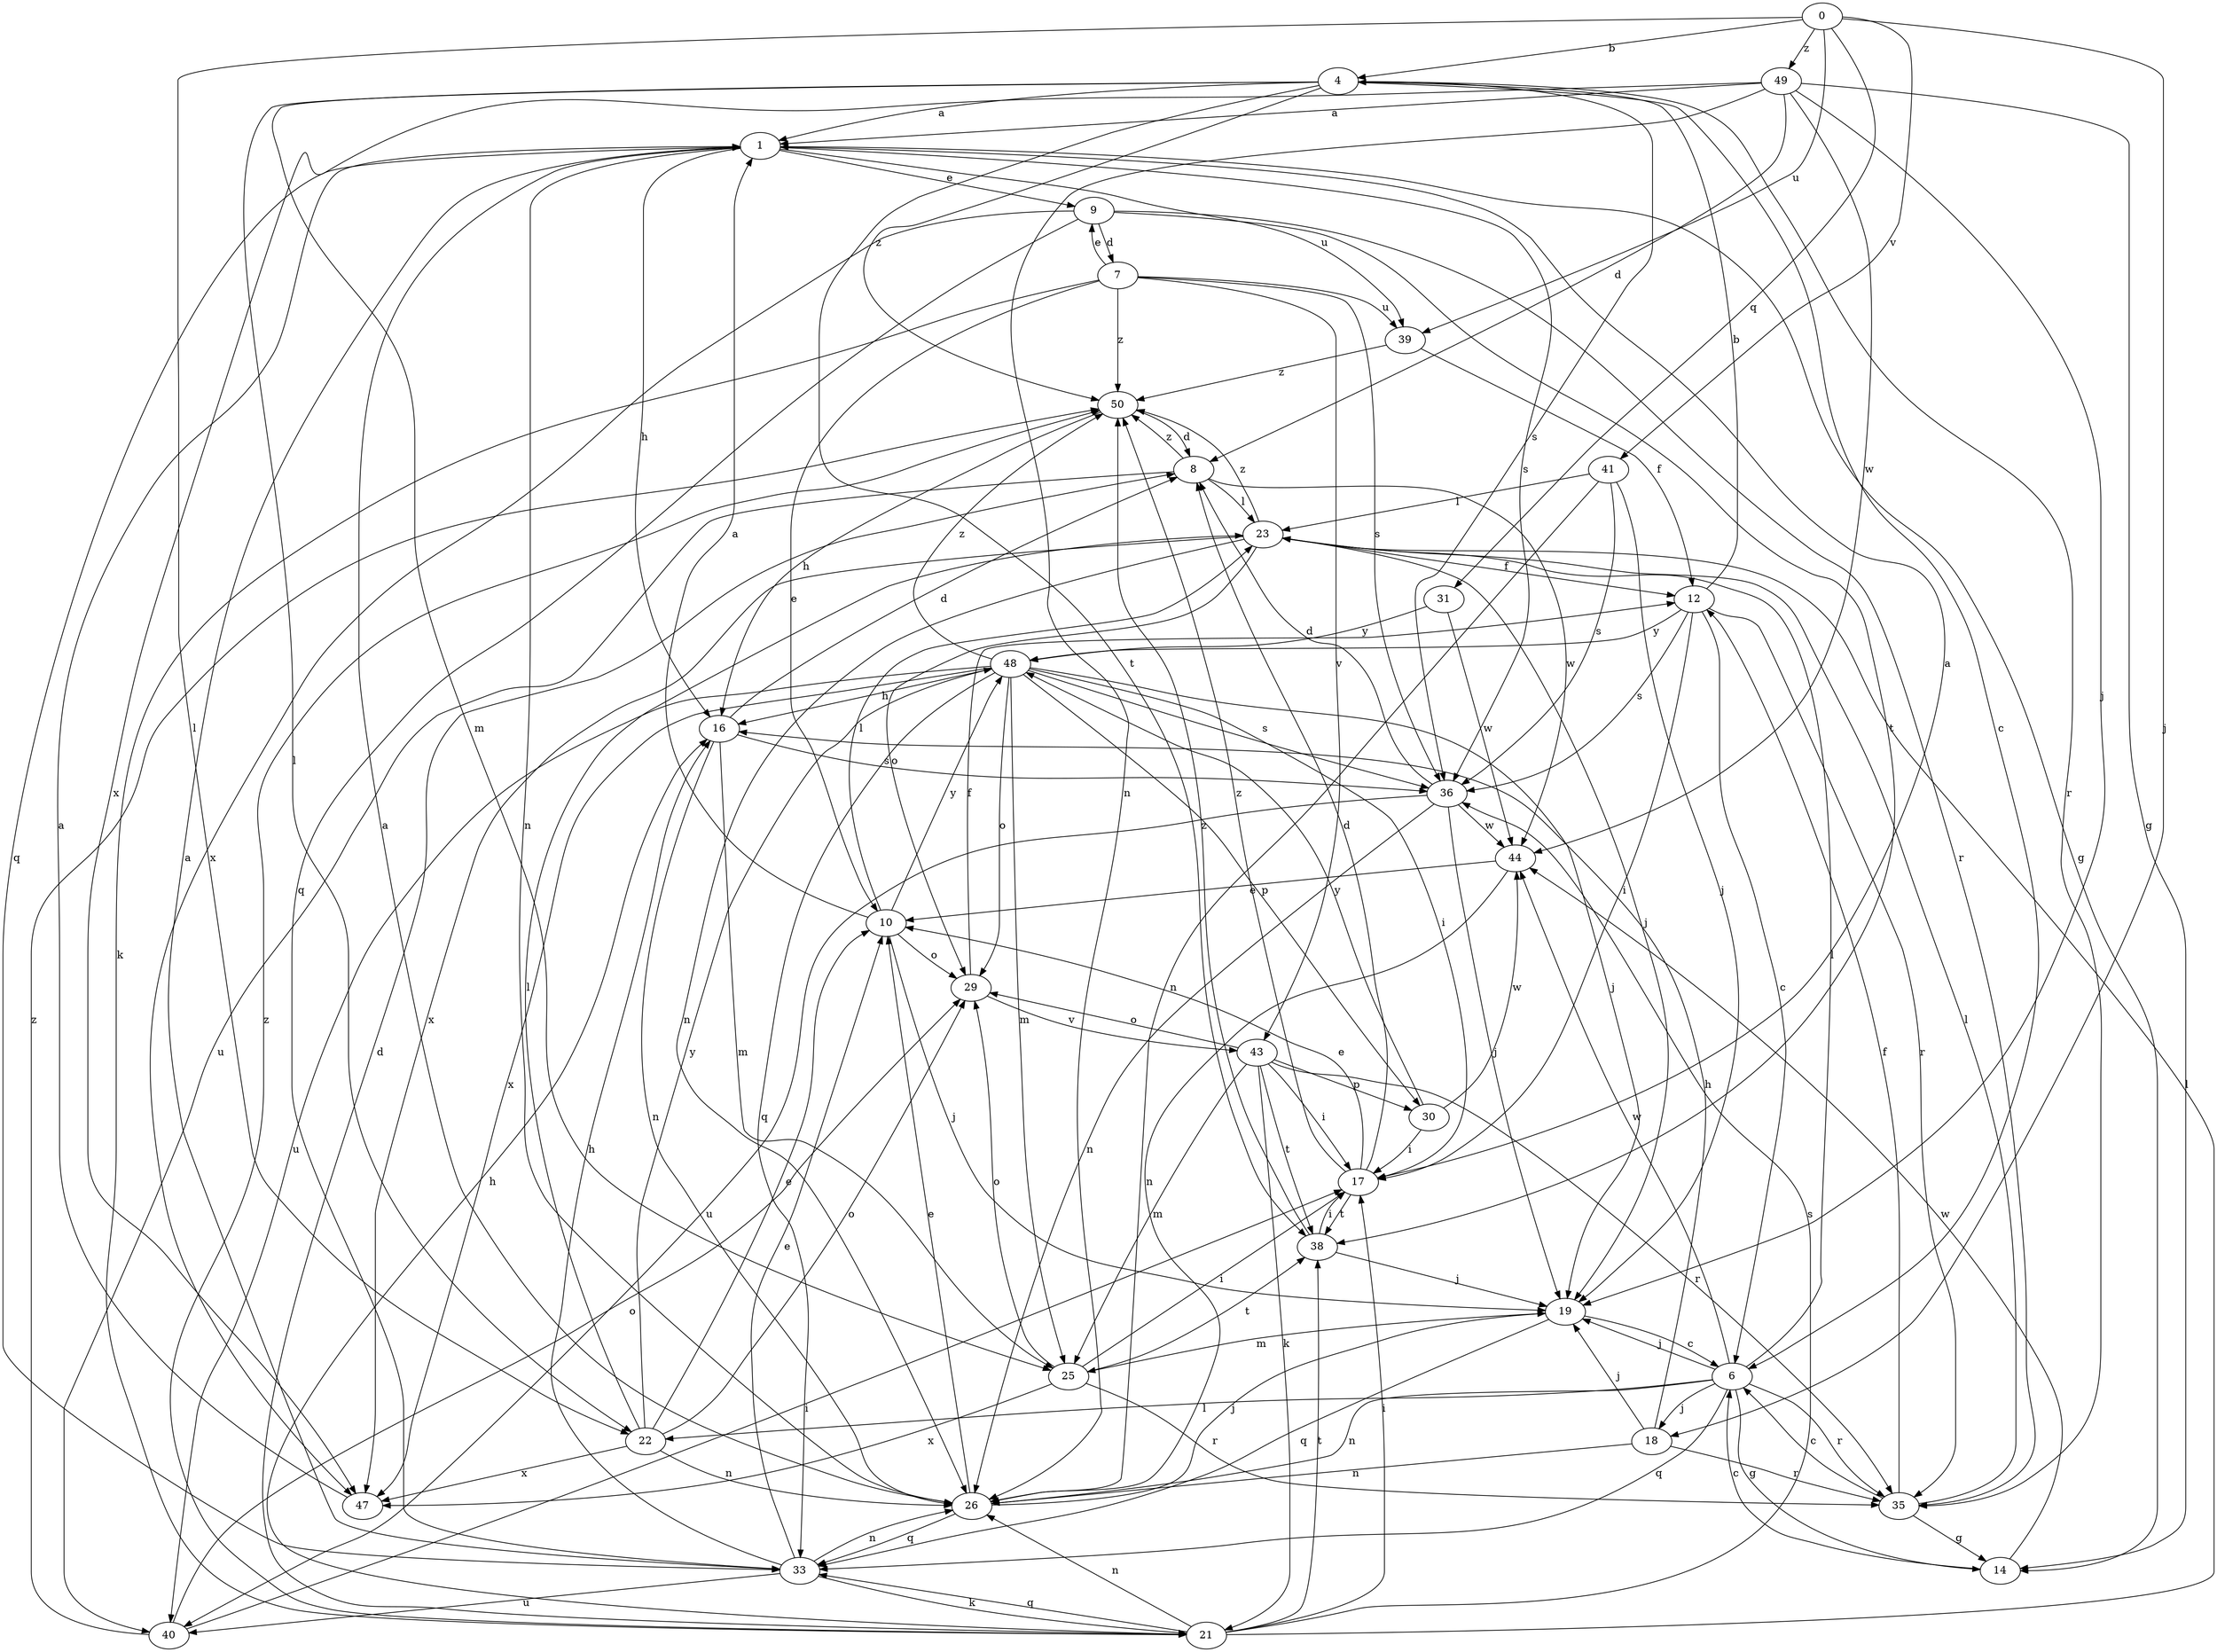 strict digraph  {
0;
1;
4;
6;
7;
8;
9;
10;
12;
14;
16;
17;
18;
19;
21;
22;
23;
25;
26;
29;
30;
31;
33;
35;
36;
38;
39;
40;
41;
43;
44;
47;
48;
49;
50;
0 -> 4  [label=b];
0 -> 18  [label=j];
0 -> 22  [label=l];
0 -> 31  [label=q];
0 -> 39  [label=u];
0 -> 41  [label=v];
0 -> 49  [label=z];
1 -> 9  [label=e];
1 -> 14  [label=g];
1 -> 16  [label=h];
1 -> 26  [label=n];
1 -> 33  [label=q];
1 -> 36  [label=s];
1 -> 39  [label=u];
4 -> 1  [label=a];
4 -> 6  [label=c];
4 -> 22  [label=l];
4 -> 25  [label=m];
4 -> 35  [label=r];
4 -> 36  [label=s];
4 -> 38  [label=t];
4 -> 50  [label=z];
6 -> 14  [label=g];
6 -> 18  [label=j];
6 -> 19  [label=j];
6 -> 22  [label=l];
6 -> 23  [label=l];
6 -> 26  [label=n];
6 -> 33  [label=q];
6 -> 35  [label=r];
6 -> 44  [label=w];
7 -> 9  [label=e];
7 -> 10  [label=e];
7 -> 21  [label=k];
7 -> 36  [label=s];
7 -> 39  [label=u];
7 -> 43  [label=v];
7 -> 50  [label=z];
8 -> 23  [label=l];
8 -> 40  [label=u];
8 -> 44  [label=w];
8 -> 50  [label=z];
9 -> 7  [label=d];
9 -> 33  [label=q];
9 -> 35  [label=r];
9 -> 38  [label=t];
9 -> 47  [label=x];
10 -> 1  [label=a];
10 -> 19  [label=j];
10 -> 23  [label=l];
10 -> 29  [label=o];
10 -> 48  [label=y];
12 -> 4  [label=b];
12 -> 6  [label=c];
12 -> 17  [label=i];
12 -> 35  [label=r];
12 -> 36  [label=s];
12 -> 48  [label=y];
14 -> 6  [label=c];
14 -> 44  [label=w];
16 -> 8  [label=d];
16 -> 25  [label=m];
16 -> 26  [label=n];
16 -> 36  [label=s];
17 -> 1  [label=a];
17 -> 8  [label=d];
17 -> 10  [label=e];
17 -> 38  [label=t];
17 -> 50  [label=z];
18 -> 16  [label=h];
18 -> 19  [label=j];
18 -> 26  [label=n];
18 -> 35  [label=r];
19 -> 6  [label=c];
19 -> 25  [label=m];
19 -> 33  [label=q];
21 -> 8  [label=d];
21 -> 16  [label=h];
21 -> 17  [label=i];
21 -> 23  [label=l];
21 -> 26  [label=n];
21 -> 33  [label=q];
21 -> 36  [label=s];
21 -> 38  [label=t];
21 -> 50  [label=z];
22 -> 10  [label=e];
22 -> 23  [label=l];
22 -> 26  [label=n];
22 -> 29  [label=o];
22 -> 47  [label=x];
22 -> 48  [label=y];
23 -> 12  [label=f];
23 -> 19  [label=j];
23 -> 26  [label=n];
23 -> 29  [label=o];
23 -> 47  [label=x];
23 -> 50  [label=z];
25 -> 17  [label=i];
25 -> 29  [label=o];
25 -> 35  [label=r];
25 -> 38  [label=t];
25 -> 47  [label=x];
26 -> 1  [label=a];
26 -> 10  [label=e];
26 -> 19  [label=j];
26 -> 33  [label=q];
29 -> 12  [label=f];
29 -> 43  [label=v];
30 -> 17  [label=i];
30 -> 44  [label=w];
30 -> 48  [label=y];
31 -> 44  [label=w];
31 -> 48  [label=y];
33 -> 1  [label=a];
33 -> 10  [label=e];
33 -> 16  [label=h];
33 -> 21  [label=k];
33 -> 26  [label=n];
33 -> 40  [label=u];
35 -> 6  [label=c];
35 -> 12  [label=f];
35 -> 14  [label=g];
35 -> 23  [label=l];
36 -> 8  [label=d];
36 -> 19  [label=j];
36 -> 26  [label=n];
36 -> 40  [label=u];
36 -> 44  [label=w];
38 -> 17  [label=i];
38 -> 19  [label=j];
38 -> 50  [label=z];
39 -> 12  [label=f];
39 -> 50  [label=z];
40 -> 17  [label=i];
40 -> 29  [label=o];
40 -> 50  [label=z];
41 -> 19  [label=j];
41 -> 23  [label=l];
41 -> 26  [label=n];
41 -> 36  [label=s];
43 -> 17  [label=i];
43 -> 21  [label=k];
43 -> 25  [label=m];
43 -> 29  [label=o];
43 -> 30  [label=p];
43 -> 35  [label=r];
43 -> 38  [label=t];
44 -> 10  [label=e];
44 -> 26  [label=n];
47 -> 1  [label=a];
48 -> 16  [label=h];
48 -> 17  [label=i];
48 -> 19  [label=j];
48 -> 25  [label=m];
48 -> 29  [label=o];
48 -> 30  [label=p];
48 -> 33  [label=q];
48 -> 36  [label=s];
48 -> 40  [label=u];
48 -> 47  [label=x];
48 -> 50  [label=z];
49 -> 1  [label=a];
49 -> 8  [label=d];
49 -> 14  [label=g];
49 -> 19  [label=j];
49 -> 26  [label=n];
49 -> 44  [label=w];
49 -> 47  [label=x];
50 -> 8  [label=d];
50 -> 16  [label=h];
}

